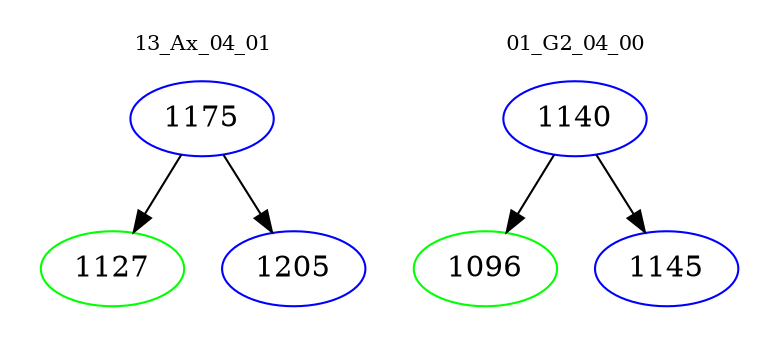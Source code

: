 digraph{
subgraph cluster_0 {
color = white
label = "13_Ax_04_01";
fontsize=10;
T0_1175 [label="1175", color="blue"]
T0_1175 -> T0_1127 [color="black"]
T0_1127 [label="1127", color="green"]
T0_1175 -> T0_1205 [color="black"]
T0_1205 [label="1205", color="blue"]
}
subgraph cluster_1 {
color = white
label = "01_G2_04_00";
fontsize=10;
T1_1140 [label="1140", color="blue"]
T1_1140 -> T1_1096 [color="black"]
T1_1096 [label="1096", color="green"]
T1_1140 -> T1_1145 [color="black"]
T1_1145 [label="1145", color="blue"]
}
}
